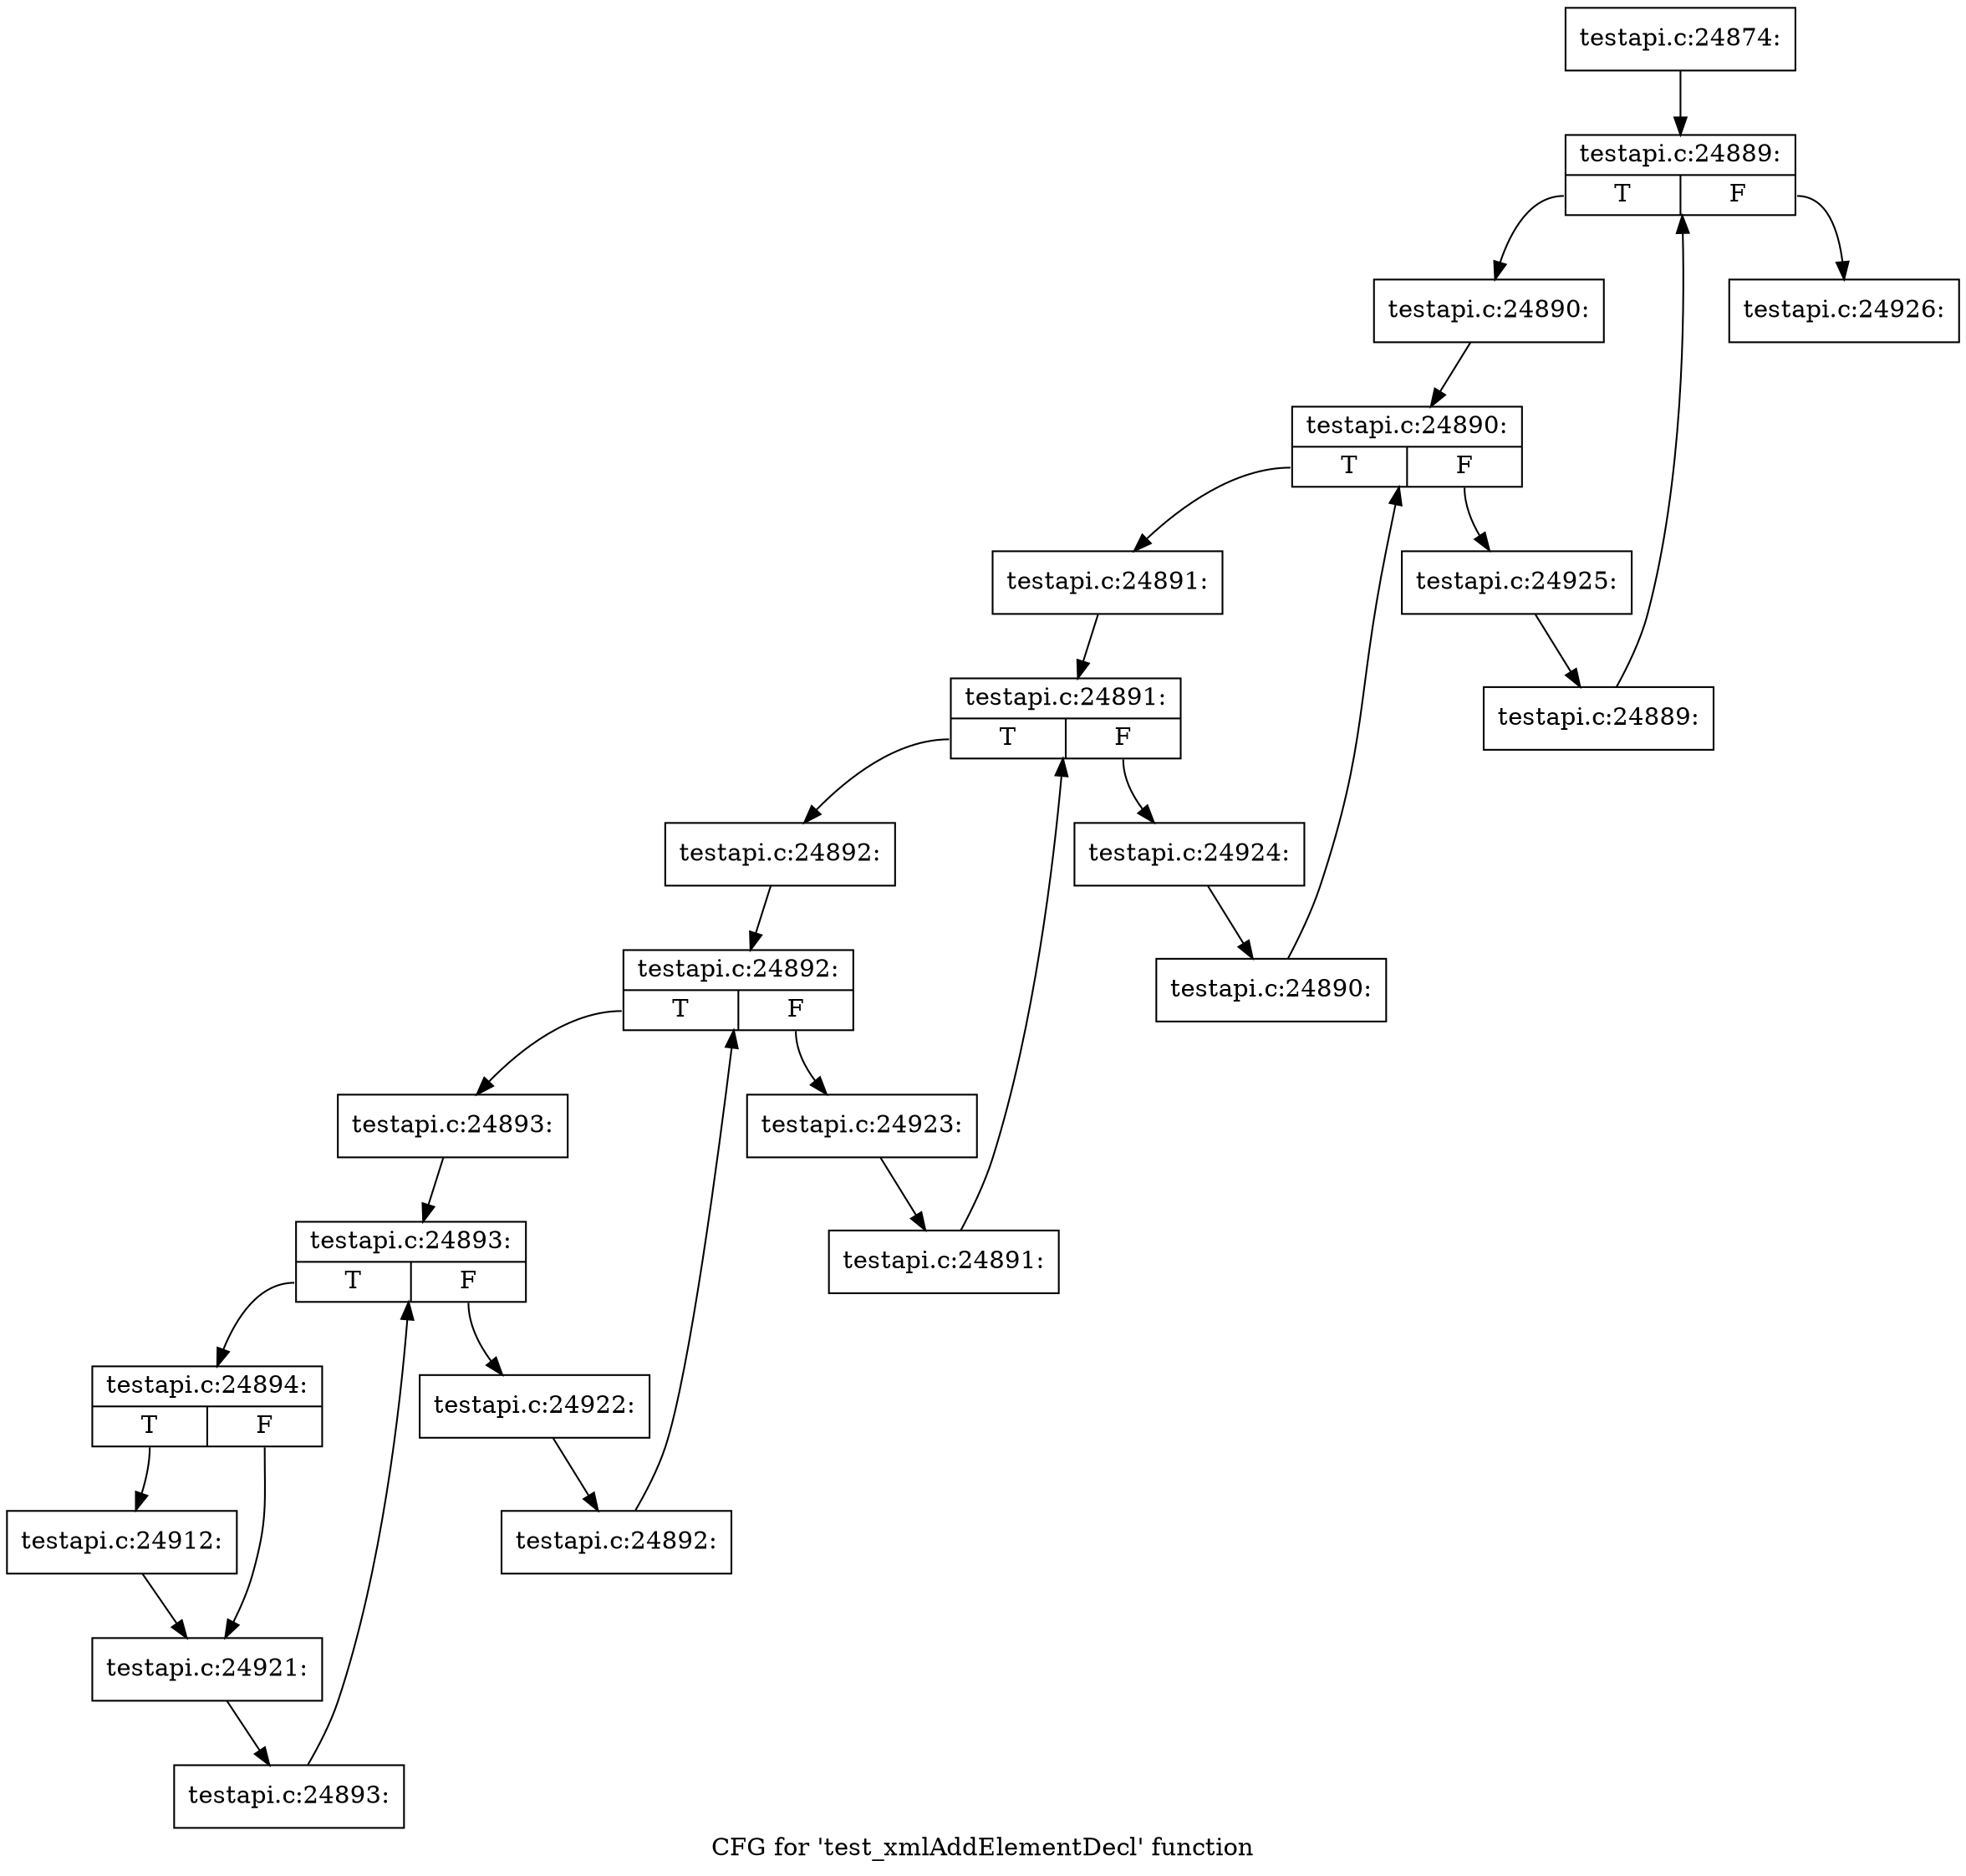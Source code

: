 digraph "CFG for 'test_xmlAddElementDecl' function" {
	label="CFG for 'test_xmlAddElementDecl' function";

	Node0x4e50110 [shape=record,label="{testapi.c:24874:}"];
	Node0x4e50110 -> Node0x4e55560;
	Node0x4e55560 [shape=record,label="{testapi.c:24889:|{<s0>T|<s1>F}}"];
	Node0x4e55560:s0 -> Node0x4e55840;
	Node0x4e55560:s1 -> Node0x4e553c0;
	Node0x4e55840 [shape=record,label="{testapi.c:24890:}"];
	Node0x4e55840 -> Node0x4e55c30;
	Node0x4e55c30 [shape=record,label="{testapi.c:24890:|{<s0>T|<s1>F}}"];
	Node0x4e55c30:s0 -> Node0x4e55eb0;
	Node0x4e55c30:s1 -> Node0x4e55b10;
	Node0x4e55eb0 [shape=record,label="{testapi.c:24891:}"];
	Node0x4e55eb0 -> Node0x4e562a0;
	Node0x4e562a0 [shape=record,label="{testapi.c:24891:|{<s0>T|<s1>F}}"];
	Node0x4e562a0:s0 -> Node0x4e56520;
	Node0x4e562a0:s1 -> Node0x4e56180;
	Node0x4e56520 [shape=record,label="{testapi.c:24892:}"];
	Node0x4e56520 -> Node0x4e56910;
	Node0x4e56910 [shape=record,label="{testapi.c:24892:|{<s0>T|<s1>F}}"];
	Node0x4e56910:s0 -> Node0x4e56b90;
	Node0x4e56910:s1 -> Node0x4e567f0;
	Node0x4e56b90 [shape=record,label="{testapi.c:24893:}"];
	Node0x4e56b90 -> Node0x4e56f80;
	Node0x4e56f80 [shape=record,label="{testapi.c:24893:|{<s0>T|<s1>F}}"];
	Node0x4e56f80:s0 -> Node0x4e57390;
	Node0x4e56f80:s1 -> Node0x4e56e60;
	Node0x4e57390 [shape=record,label="{testapi.c:24894:|{<s0>T|<s1>F}}"];
	Node0x4e57390:s0 -> Node0x4e58750;
	Node0x4e57390:s1 -> Node0x4e58a80;
	Node0x4e58750 [shape=record,label="{testapi.c:24912:}"];
	Node0x4e58750 -> Node0x4e58a80;
	Node0x4e58a80 [shape=record,label="{testapi.c:24921:}"];
	Node0x4e58a80 -> Node0x4e57300;
	Node0x4e57300 [shape=record,label="{testapi.c:24893:}"];
	Node0x4e57300 -> Node0x4e56f80;
	Node0x4e56e60 [shape=record,label="{testapi.c:24922:}"];
	Node0x4e56e60 -> Node0x4e56b00;
	Node0x4e56b00 [shape=record,label="{testapi.c:24892:}"];
	Node0x4e56b00 -> Node0x4e56910;
	Node0x4e567f0 [shape=record,label="{testapi.c:24923:}"];
	Node0x4e567f0 -> Node0x4e56490;
	Node0x4e56490 [shape=record,label="{testapi.c:24891:}"];
	Node0x4e56490 -> Node0x4e562a0;
	Node0x4e56180 [shape=record,label="{testapi.c:24924:}"];
	Node0x4e56180 -> Node0x4e55e20;
	Node0x4e55e20 [shape=record,label="{testapi.c:24890:}"];
	Node0x4e55e20 -> Node0x4e55c30;
	Node0x4e55b10 [shape=record,label="{testapi.c:24925:}"];
	Node0x4e55b10 -> Node0x4e557b0;
	Node0x4e557b0 [shape=record,label="{testapi.c:24889:}"];
	Node0x4e557b0 -> Node0x4e55560;
	Node0x4e553c0 [shape=record,label="{testapi.c:24926:}"];
}
